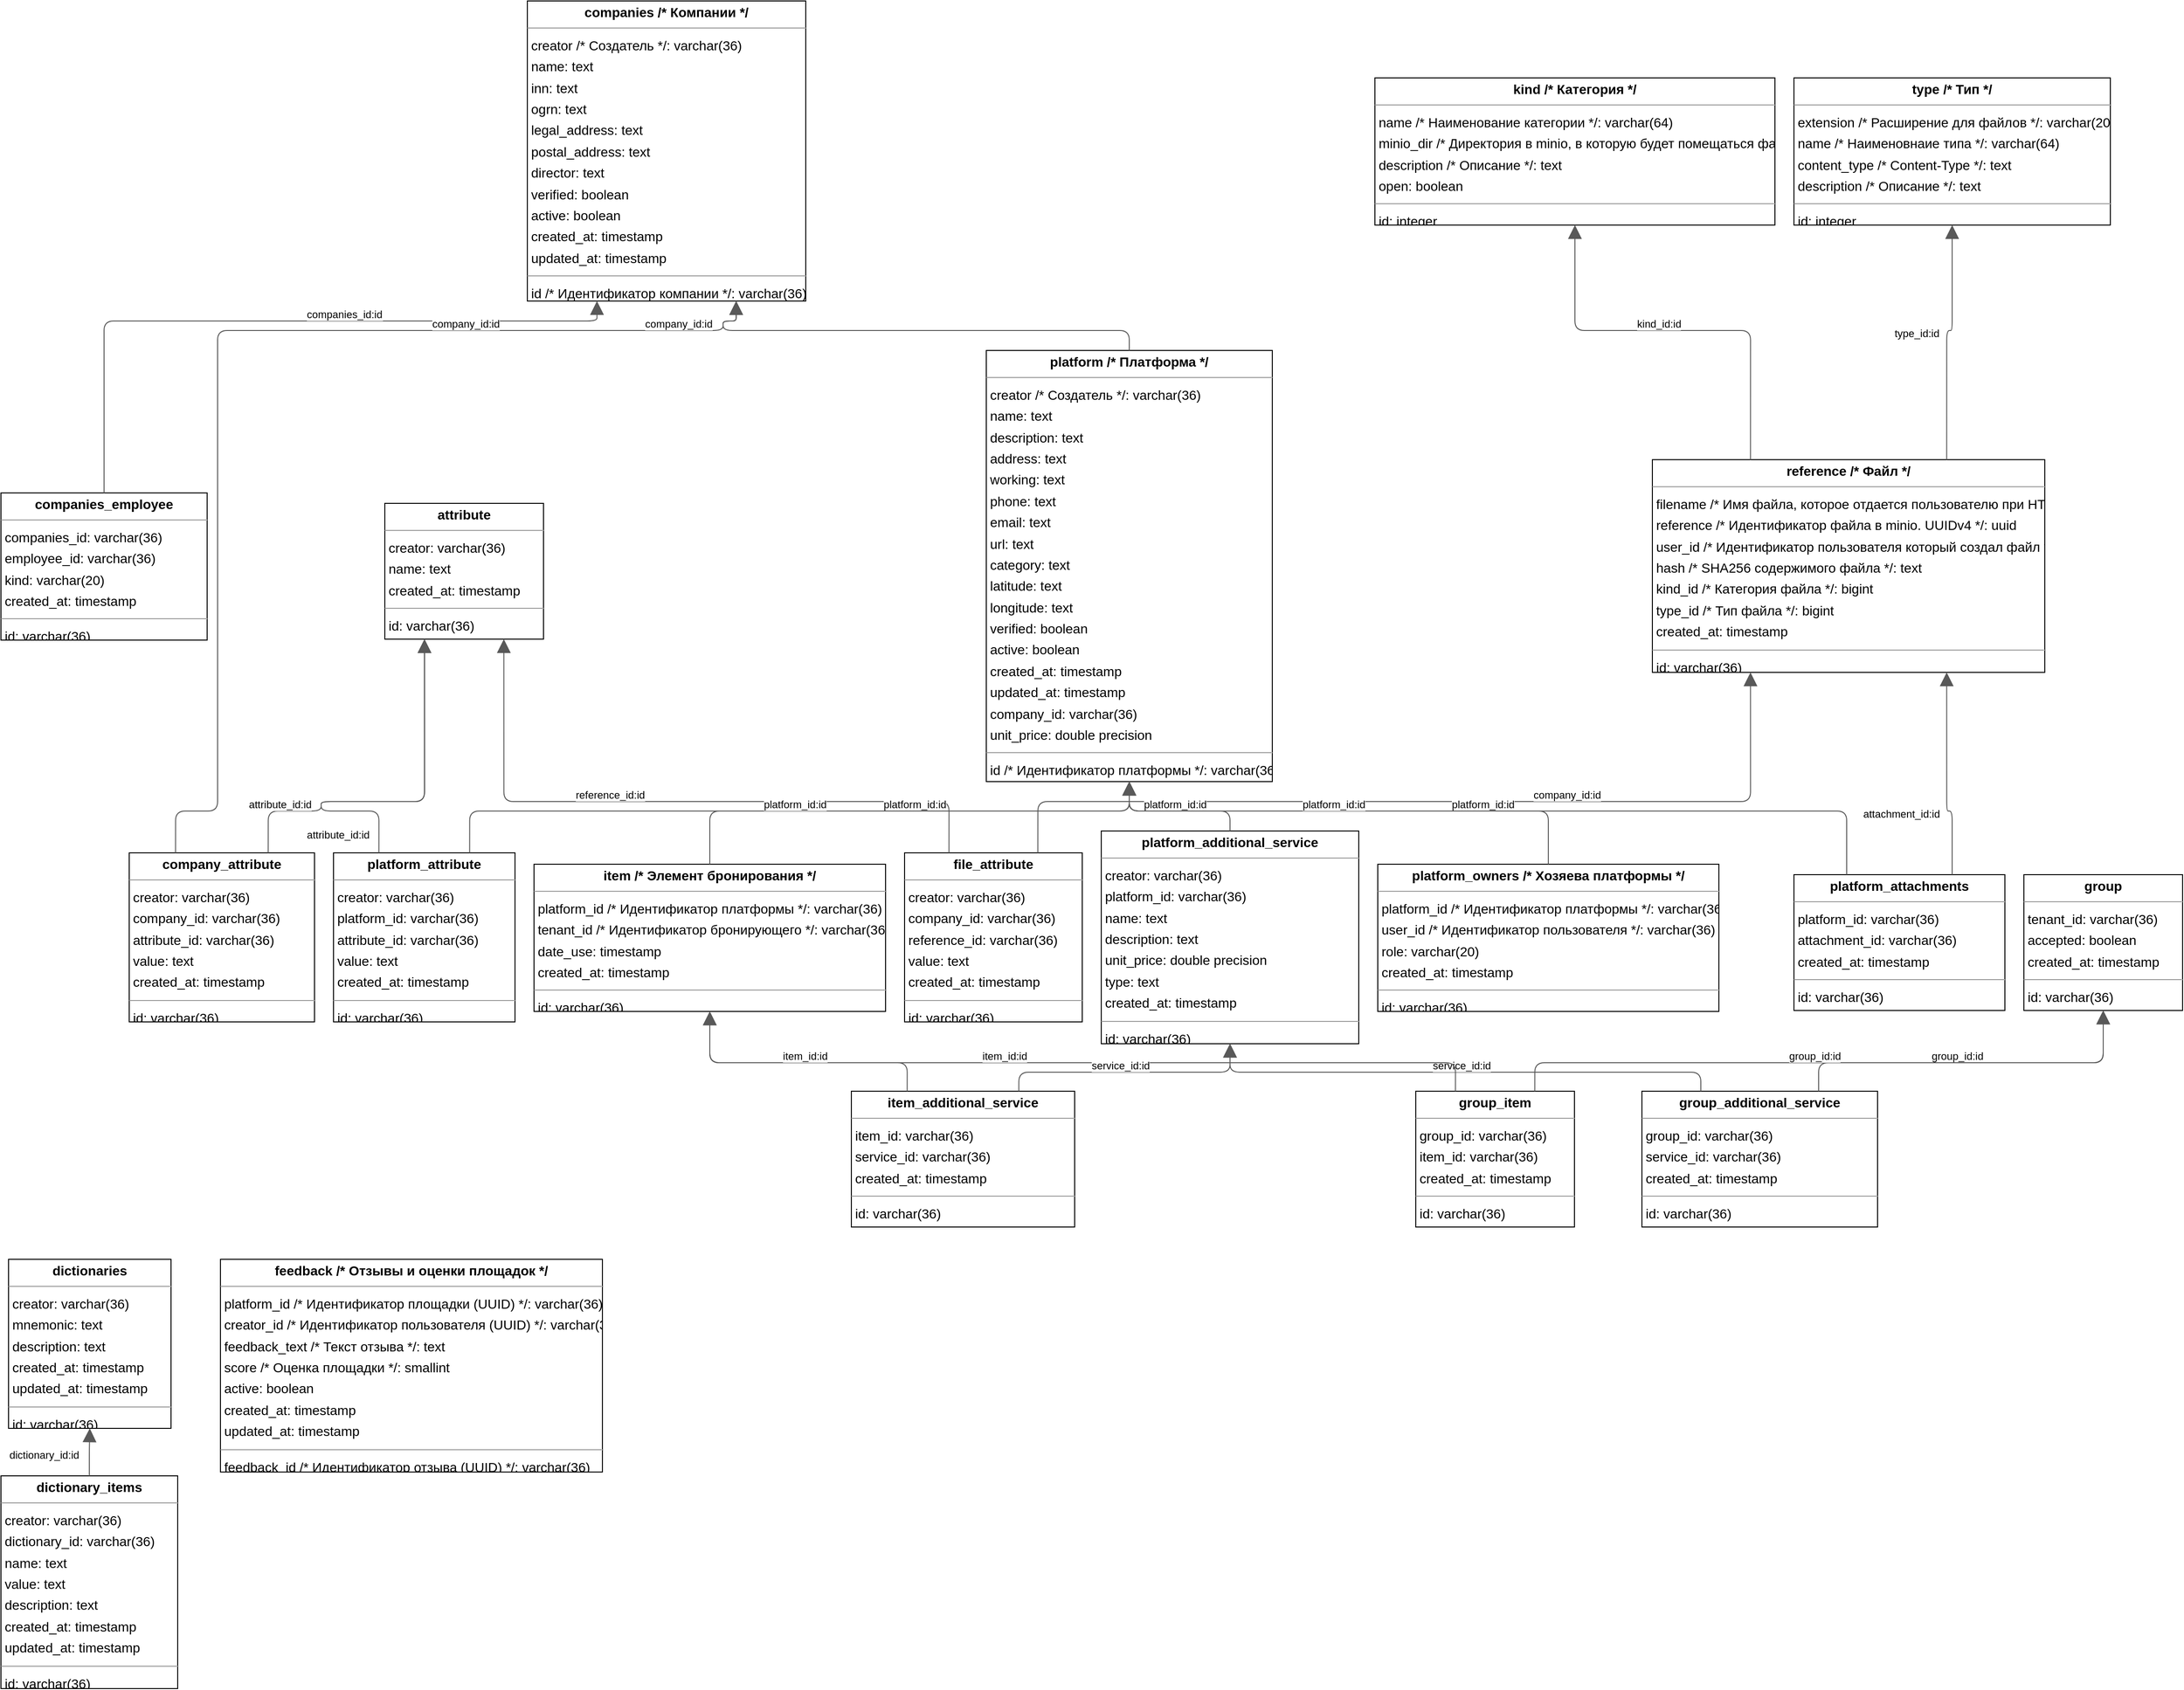 <mxGraphModel dx="0" dy="0" grid="1" gridSize="10" guides="1" tooltips="1" connect="1" arrows="1" fold="1" page="0" pageScale="1" background="none" math="0" shadow="0">
  <root>
    <mxCell id="0" />
    <mxCell id="1" parent="0" />
    <mxCell id="node10" parent="1" vertex="1" value="&lt;p style=&quot;margin:0px;margin-top:4px;text-align:center;&quot;&gt;&lt;b&gt;attribute&lt;/b&gt;&lt;/p&gt;&lt;hr size=&quot;1&quot;/&gt;&lt;p style=&quot;margin:0 0 0 4px;line-height:1.6;&quot;&gt; creator: varchar(36)&lt;br/&gt; name: text&lt;br/&gt; created_at: timestamp&lt;/p&gt;&lt;hr size=&quot;1&quot;/&gt;&lt;p style=&quot;margin:0 0 0 4px;line-height:1.6;&quot;&gt; id: varchar(36)&lt;/p&gt;" style="verticalAlign=top;align=left;overflow=fill;fontSize=14;fontFamily=Helvetica;html=1;rounded=0;shadow=0;comic=0;labelBackgroundColor=none;strokeWidth=1;">
      <mxGeometry x="193" y="302" width="167" height="143" as="geometry" />
    </mxCell>
    <mxCell id="node16" parent="1" vertex="1" value="&lt;p style=&quot;margin:0px;margin-top:4px;text-align:center;&quot;&gt;&lt;b&gt;companies  /* Компании */&lt;/b&gt;&lt;/p&gt;&lt;hr size=&quot;1&quot;/&gt;&lt;p style=&quot;margin:0 0 0 4px;line-height:1.6;&quot;&gt; creator  /* Создатель */: varchar(36)&lt;br/&gt; name: text&lt;br/&gt; inn: text&lt;br/&gt; ogrn: text&lt;br/&gt; legal_address: text&lt;br/&gt; postal_address: text&lt;br/&gt; director: text&lt;br/&gt; verified: boolean&lt;br/&gt; active: boolean&lt;br/&gt; created_at: timestamp&lt;br/&gt; updated_at: timestamp&lt;/p&gt;&lt;hr size=&quot;1&quot;/&gt;&lt;p style=&quot;margin:0 0 0 4px;line-height:1.6;&quot;&gt; id  /* Идентификатор компании */: varchar(36)&lt;/p&gt;" style="verticalAlign=top;align=left;overflow=fill;fontSize=14;fontFamily=Helvetica;html=1;rounded=0;shadow=0;comic=0;labelBackgroundColor=none;strokeWidth=1;">
      <mxGeometry x="343" y="-227" width="293" height="316" as="geometry" />
    </mxCell>
    <mxCell id="node11" parent="1" vertex="1" value="&lt;p style=&quot;margin:0px;margin-top:4px;text-align:center;&quot;&gt;&lt;b&gt;companies_employee&lt;/b&gt;&lt;/p&gt;&lt;hr size=&quot;1&quot;/&gt;&lt;p style=&quot;margin:0 0 0 4px;line-height:1.6;&quot;&gt; companies_id: varchar(36)&lt;br/&gt; employee_id: varchar(36)&lt;br/&gt; kind: varchar(20)&lt;br/&gt; created_at: timestamp&lt;/p&gt;&lt;hr size=&quot;1&quot;/&gt;&lt;p style=&quot;margin:0 0 0 4px;line-height:1.6;&quot;&gt; id: varchar(36)&lt;/p&gt;" style="verticalAlign=top;align=left;overflow=fill;fontSize=14;fontFamily=Helvetica;html=1;rounded=0;shadow=0;comic=0;labelBackgroundColor=none;strokeWidth=1;">
      <mxGeometry x="-211" y="291" width="217" height="155" as="geometry" />
    </mxCell>
    <mxCell id="node9" parent="1" vertex="1" value="&lt;p style=&quot;margin:0px;margin-top:4px;text-align:center;&quot;&gt;&lt;b&gt;company_attribute&lt;/b&gt;&lt;/p&gt;&lt;hr size=&quot;1&quot;/&gt;&lt;p style=&quot;margin:0 0 0 4px;line-height:1.6;&quot;&gt; creator: varchar(36)&lt;br/&gt; company_id: varchar(36)&lt;br/&gt; attribute_id: varchar(36)&lt;br/&gt; value: text&lt;br/&gt; created_at: timestamp&lt;/p&gt;&lt;hr size=&quot;1&quot;/&gt;&lt;p style=&quot;margin:0 0 0 4px;line-height:1.6;&quot;&gt; id: varchar(36)&lt;/p&gt;" style="verticalAlign=top;align=left;overflow=fill;fontSize=14;fontFamily=Helvetica;html=1;rounded=0;shadow=0;comic=0;labelBackgroundColor=none;strokeWidth=1;">
      <mxGeometry x="-76" y="670" width="195" height="178" as="geometry" />
    </mxCell>
    <mxCell id="node5" parent="1" vertex="1" value="&lt;p style=&quot;margin:0px;margin-top:4px;text-align:center;&quot;&gt;&lt;b&gt;dictionaries&lt;/b&gt;&lt;/p&gt;&lt;hr size=&quot;1&quot;/&gt;&lt;p style=&quot;margin:0 0 0 4px;line-height:1.6;&quot;&gt; creator: varchar(36)&lt;br/&gt; mnemonic: text&lt;br/&gt; description: text&lt;br/&gt; created_at: timestamp&lt;br/&gt; updated_at: timestamp&lt;/p&gt;&lt;hr size=&quot;1&quot;/&gt;&lt;p style=&quot;margin:0 0 0 4px;line-height:1.6;&quot;&gt; id: varchar(36)&lt;/p&gt;" style="verticalAlign=top;align=left;overflow=fill;fontSize=14;fontFamily=Helvetica;html=1;rounded=0;shadow=0;comic=0;labelBackgroundColor=none;strokeWidth=1;">
      <mxGeometry x="-203" y="1098" width="171" height="178" as="geometry" />
    </mxCell>
    <mxCell id="node3" parent="1" vertex="1" value="&lt;p style=&quot;margin:0px;margin-top:4px;text-align:center;&quot;&gt;&lt;b&gt;dictionary_items&lt;/b&gt;&lt;/p&gt;&lt;hr size=&quot;1&quot;/&gt;&lt;p style=&quot;margin:0 0 0 4px;line-height:1.6;&quot;&gt; creator: varchar(36)&lt;br/&gt; dictionary_id: varchar(36)&lt;br/&gt; name: text&lt;br/&gt; value: text&lt;br/&gt; description: text&lt;br/&gt; created_at: timestamp&lt;br/&gt; updated_at: timestamp&lt;/p&gt;&lt;hr size=&quot;1&quot;/&gt;&lt;p style=&quot;margin:0 0 0 4px;line-height:1.6;&quot;&gt; id: varchar(36)&lt;/p&gt;" style="verticalAlign=top;align=left;overflow=fill;fontSize=14;fontFamily=Helvetica;html=1;rounded=0;shadow=0;comic=0;labelBackgroundColor=none;strokeWidth=1;">
      <mxGeometry x="-211" y="1326" width="186" height="224" as="geometry" />
    </mxCell>
    <mxCell id="node15" parent="1" vertex="1" value="&lt;p style=&quot;margin:0px;margin-top:4px;text-align:center;&quot;&gt;&lt;b&gt;feedback  /* Отзывы и оценки площадок */&lt;/b&gt;&lt;/p&gt;&lt;hr size=&quot;1&quot;/&gt;&lt;p style=&quot;margin:0 0 0 4px;line-height:1.6;&quot;&gt; platform_id  /* Идентификатор площадки (UUID) */: varchar(36)&lt;br/&gt; creator_id  /* Идентификатор пользователя (UUID) */: varchar(36)&lt;br/&gt; feedback_text  /* Текст отзыва */: text&lt;br/&gt; score  /* Оценка площадки */: smallint&lt;br/&gt; active: boolean&lt;br/&gt; created_at: timestamp&lt;br/&gt; updated_at: timestamp&lt;/p&gt;&lt;hr size=&quot;1&quot;/&gt;&lt;p style=&quot;margin:0 0 0 4px;line-height:1.6;&quot;&gt; feedback_id  /* Идентификатор отзыва (UUID) */: varchar(36)&lt;/p&gt;" style="verticalAlign=top;align=left;overflow=fill;fontSize=14;fontFamily=Helvetica;html=1;rounded=0;shadow=0;comic=0;labelBackgroundColor=none;strokeWidth=1;">
      <mxGeometry x="20" y="1098" width="402" height="224" as="geometry" />
    </mxCell>
    <mxCell id="node0" parent="1" vertex="1" value="&lt;p style=&quot;margin:0px;margin-top:4px;text-align:center;&quot;&gt;&lt;b&gt;file_attribute&lt;/b&gt;&lt;/p&gt;&lt;hr size=&quot;1&quot;/&gt;&lt;p style=&quot;margin:0 0 0 4px;line-height:1.6;&quot;&gt; creator: varchar(36)&lt;br/&gt; company_id: varchar(36)&lt;br/&gt; reference_id: varchar(36)&lt;br/&gt; value: text&lt;br/&gt; created_at: timestamp&lt;/p&gt;&lt;hr size=&quot;1&quot;/&gt;&lt;p style=&quot;margin:0 0 0 4px;line-height:1.6;&quot;&gt; id: varchar(36)&lt;/p&gt;" style="verticalAlign=top;align=left;overflow=fill;fontSize=14;fontFamily=Helvetica;html=1;rounded=0;shadow=0;comic=0;labelBackgroundColor=none;strokeWidth=1;">
      <mxGeometry x="740" y="670" width="187" height="178" as="geometry" />
    </mxCell>
    <mxCell id="node8" parent="1" vertex="1" value="&lt;p style=&quot;margin:0px;margin-top:4px;text-align:center;&quot;&gt;&lt;b&gt;group&lt;/b&gt;&lt;/p&gt;&lt;hr size=&quot;1&quot;/&gt;&lt;p style=&quot;margin:0 0 0 4px;line-height:1.6;&quot;&gt; tenant_id: varchar(36)&lt;br/&gt; accepted: boolean&lt;br/&gt; created_at: timestamp&lt;/p&gt;&lt;hr size=&quot;1&quot;/&gt;&lt;p style=&quot;margin:0 0 0 4px;line-height:1.6;&quot;&gt; id: varchar(36)&lt;/p&gt;" style="verticalAlign=top;align=left;overflow=fill;fontSize=14;fontFamily=Helvetica;html=1;rounded=0;shadow=0;comic=0;labelBackgroundColor=none;strokeWidth=1;">
      <mxGeometry x="1918" y="693" width="167" height="143" as="geometry" />
    </mxCell>
    <mxCell id="node12" parent="1" vertex="1" value="&lt;p style=&quot;margin:0px;margin-top:4px;text-align:center;&quot;&gt;&lt;b&gt;group_additional_service&lt;/b&gt;&lt;/p&gt;&lt;hr size=&quot;1&quot;/&gt;&lt;p style=&quot;margin:0 0 0 4px;line-height:1.6;&quot;&gt; group_id: varchar(36)&lt;br/&gt; service_id: varchar(36)&lt;br/&gt; created_at: timestamp&lt;/p&gt;&lt;hr size=&quot;1&quot;/&gt;&lt;p style=&quot;margin:0 0 0 4px;line-height:1.6;&quot;&gt; id: varchar(36)&lt;/p&gt;" style="verticalAlign=top;align=left;overflow=fill;fontSize=14;fontFamily=Helvetica;html=1;rounded=0;shadow=0;comic=0;labelBackgroundColor=none;strokeWidth=1;">
      <mxGeometry x="1516" y="921" width="248" height="143" as="geometry" />
    </mxCell>
    <mxCell id="node17" parent="1" vertex="1" value="&lt;p style=&quot;margin:0px;margin-top:4px;text-align:center;&quot;&gt;&lt;b&gt;group_item&lt;/b&gt;&lt;/p&gt;&lt;hr size=&quot;1&quot;/&gt;&lt;p style=&quot;margin:0 0 0 4px;line-height:1.6;&quot;&gt; group_id: varchar(36)&lt;br/&gt; item_id: varchar(36)&lt;br/&gt; created_at: timestamp&lt;/p&gt;&lt;hr size=&quot;1&quot;/&gt;&lt;p style=&quot;margin:0 0 0 4px;line-height:1.6;&quot;&gt; id: varchar(36)&lt;/p&gt;" style="verticalAlign=top;align=left;overflow=fill;fontSize=14;fontFamily=Helvetica;html=1;rounded=0;shadow=0;comic=0;labelBackgroundColor=none;strokeWidth=1;">
      <mxGeometry x="1278" y="921" width="167" height="143" as="geometry" />
    </mxCell>
    <mxCell id="node7" parent="1" vertex="1" value="&lt;p style=&quot;margin:0px;margin-top:4px;text-align:center;&quot;&gt;&lt;b&gt;item  /* Элемент бронирования */&lt;/b&gt;&lt;/p&gt;&lt;hr size=&quot;1&quot;/&gt;&lt;p style=&quot;margin:0 0 0 4px;line-height:1.6;&quot;&gt; platform_id  /* Идентификатор платформы */: varchar(36)&lt;br/&gt; tenant_id  /* Идентификатор бронирующего */: varchar(36)&lt;br/&gt; date_use: timestamp&lt;br/&gt; created_at: timestamp&lt;/p&gt;&lt;hr size=&quot;1&quot;/&gt;&lt;p style=&quot;margin:0 0 0 4px;line-height:1.6;&quot;&gt; id: varchar(36)&lt;/p&gt;" style="verticalAlign=top;align=left;overflow=fill;fontSize=14;fontFamily=Helvetica;html=1;rounded=0;shadow=0;comic=0;labelBackgroundColor=none;strokeWidth=1;">
      <mxGeometry x="350" y="682" width="370" height="155" as="geometry" />
    </mxCell>
    <mxCell id="node4" parent="1" vertex="1" value="&lt;p style=&quot;margin:0px;margin-top:4px;text-align:center;&quot;&gt;&lt;b&gt;item_additional_service&lt;/b&gt;&lt;/p&gt;&lt;hr size=&quot;1&quot;/&gt;&lt;p style=&quot;margin:0 0 0 4px;line-height:1.6;&quot;&gt; item_id: varchar(36)&lt;br/&gt; service_id: varchar(36)&lt;br/&gt; created_at: timestamp&lt;/p&gt;&lt;hr size=&quot;1&quot;/&gt;&lt;p style=&quot;margin:0 0 0 4px;line-height:1.6;&quot;&gt; id: varchar(36)&lt;/p&gt;" style="verticalAlign=top;align=left;overflow=fill;fontSize=14;fontFamily=Helvetica;html=1;rounded=0;shadow=0;comic=0;labelBackgroundColor=none;strokeWidth=1;">
      <mxGeometry x="684" y="921" width="235" height="143" as="geometry" />
    </mxCell>
    <mxCell id="node19" parent="1" vertex="1" value="&lt;p style=&quot;margin:0px;margin-top:4px;text-align:center;&quot;&gt;&lt;b&gt;kind  /* Категория */&lt;/b&gt;&lt;/p&gt;&lt;hr size=&quot;1&quot;/&gt;&lt;p style=&quot;margin:0 0 0 4px;line-height:1.6;&quot;&gt; name  /* Наименование категории */: varchar(64)&lt;br/&gt; minio_dir  /* Директория в minio, в которую будет помещаться файлы данной к... */: varchar(64)&lt;br/&gt; description  /* Описание */: text&lt;br/&gt; open: boolean&lt;/p&gt;&lt;hr size=&quot;1&quot;/&gt;&lt;p style=&quot;margin:0 0 0 4px;line-height:1.6;&quot;&gt; id: integer&lt;/p&gt;" style="verticalAlign=top;align=left;overflow=fill;fontSize=14;fontFamily=Helvetica;html=1;rounded=0;shadow=0;comic=0;labelBackgroundColor=none;strokeWidth=1;">
      <mxGeometry x="1235" y="-146" width="421" height="155" as="geometry" />
    </mxCell>
    <mxCell id="node6" parent="1" vertex="1" value="&lt;p style=&quot;margin:0px;margin-top:4px;text-align:center;&quot;&gt;&lt;b&gt;platform  /* Платформа */&lt;/b&gt;&lt;/p&gt;&lt;hr size=&quot;1&quot;/&gt;&lt;p style=&quot;margin:0 0 0 4px;line-height:1.6;&quot;&gt; creator  /* Создатель */: varchar(36)&lt;br/&gt; name: text&lt;br/&gt; description: text&lt;br/&gt; address: text&lt;br/&gt; working: text&lt;br/&gt; phone: text&lt;br/&gt; email: text&lt;br/&gt; url: text&lt;br/&gt; category: text&lt;br/&gt; latitude: text&lt;br/&gt; longitude: text&lt;br/&gt; verified: boolean&lt;br/&gt; active: boolean&lt;br/&gt; created_at: timestamp&lt;br/&gt; updated_at: timestamp&lt;br/&gt; company_id: varchar(36)&lt;br/&gt; unit_price: double precision&lt;/p&gt;&lt;hr size=&quot;1&quot;/&gt;&lt;p style=&quot;margin:0 0 0 4px;line-height:1.6;&quot;&gt; id  /* Идентификатор платформы */: varchar(36)&lt;/p&gt;" style="verticalAlign=top;align=left;overflow=fill;fontSize=14;fontFamily=Helvetica;html=1;rounded=0;shadow=0;comic=0;labelBackgroundColor=none;strokeWidth=1;">
      <mxGeometry x="826" y="141" width="301" height="454" as="geometry" />
    </mxCell>
    <mxCell id="node1" parent="1" vertex="1" value="&lt;p style=&quot;margin:0px;margin-top:4px;text-align:center;&quot;&gt;&lt;b&gt;platform_additional_service&lt;/b&gt;&lt;/p&gt;&lt;hr size=&quot;1&quot;/&gt;&lt;p style=&quot;margin:0 0 0 4px;line-height:1.6;&quot;&gt; creator: varchar(36)&lt;br/&gt; platform_id: varchar(36)&lt;br/&gt; name: text&lt;br/&gt; description: text&lt;br/&gt; unit_price: double precision&lt;br/&gt; type: text&lt;br/&gt; created_at: timestamp&lt;/p&gt;&lt;hr size=&quot;1&quot;/&gt;&lt;p style=&quot;margin:0 0 0 4px;line-height:1.6;&quot;&gt; id: varchar(36)&lt;/p&gt;" style="verticalAlign=top;align=left;overflow=fill;fontSize=14;fontFamily=Helvetica;html=1;rounded=0;shadow=0;comic=0;labelBackgroundColor=none;strokeWidth=1;">
      <mxGeometry x="947" y="647" width="271" height="224" as="geometry" />
    </mxCell>
    <mxCell id="node13" parent="1" vertex="1" value="&lt;p style=&quot;margin:0px;margin-top:4px;text-align:center;&quot;&gt;&lt;b&gt;platform_attachments&lt;/b&gt;&lt;/p&gt;&lt;hr size=&quot;1&quot;/&gt;&lt;p style=&quot;margin:0 0 0 4px;line-height:1.6;&quot;&gt; platform_id: varchar(36)&lt;br/&gt; attachment_id: varchar(36)&lt;br/&gt; created_at: timestamp&lt;/p&gt;&lt;hr size=&quot;1&quot;/&gt;&lt;p style=&quot;margin:0 0 0 4px;line-height:1.6;&quot;&gt; id: varchar(36)&lt;/p&gt;" style="verticalAlign=top;align=left;overflow=fill;fontSize=14;fontFamily=Helvetica;html=1;rounded=0;shadow=0;comic=0;labelBackgroundColor=none;strokeWidth=1;">
      <mxGeometry x="1676" y="693" width="222" height="143" as="geometry" />
    </mxCell>
    <mxCell id="node2" parent="1" vertex="1" value="&lt;p style=&quot;margin:0px;margin-top:4px;text-align:center;&quot;&gt;&lt;b&gt;platform_attribute&lt;/b&gt;&lt;/p&gt;&lt;hr size=&quot;1&quot;/&gt;&lt;p style=&quot;margin:0 0 0 4px;line-height:1.6;&quot;&gt; creator: varchar(36)&lt;br/&gt; platform_id: varchar(36)&lt;br/&gt; attribute_id: varchar(36)&lt;br/&gt; value: text&lt;br/&gt; created_at: timestamp&lt;/p&gt;&lt;hr size=&quot;1&quot;/&gt;&lt;p style=&quot;margin:0 0 0 4px;line-height:1.6;&quot;&gt; id: varchar(36)&lt;/p&gt;" style="verticalAlign=top;align=left;overflow=fill;fontSize=14;fontFamily=Helvetica;html=1;rounded=0;shadow=0;comic=0;labelBackgroundColor=none;strokeWidth=1;">
      <mxGeometry x="139" y="670" width="191" height="178" as="geometry" />
    </mxCell>
    <mxCell id="node20" parent="1" vertex="1" value="&lt;p style=&quot;margin:0px;margin-top:4px;text-align:center;&quot;&gt;&lt;b&gt;platform_owners  /* Хозяева платформы */&lt;/b&gt;&lt;/p&gt;&lt;hr size=&quot;1&quot;/&gt;&lt;p style=&quot;margin:0 0 0 4px;line-height:1.6;&quot;&gt; platform_id  /* Идентификатор платформы */: varchar(36)&lt;br/&gt; user_id  /* Идентификатор пользователя */: varchar(36)&lt;br/&gt; role: varchar(20)&lt;br/&gt; created_at: timestamp&lt;/p&gt;&lt;hr size=&quot;1&quot;/&gt;&lt;p style=&quot;margin:0 0 0 4px;line-height:1.6;&quot;&gt; id: varchar(36)&lt;/p&gt;" style="verticalAlign=top;align=left;overflow=fill;fontSize=14;fontFamily=Helvetica;html=1;rounded=0;shadow=0;comic=0;labelBackgroundColor=none;strokeWidth=1;">
      <mxGeometry x="1238" y="682" width="359" height="155" as="geometry" />
    </mxCell>
    <mxCell id="node18" parent="1" vertex="1" value="&lt;p style=&quot;margin:0px;margin-top:4px;text-align:center;&quot;&gt;&lt;b&gt;reference  /* Файл */&lt;/b&gt;&lt;/p&gt;&lt;hr size=&quot;1&quot;/&gt;&lt;p style=&quot;margin:0 0 0 4px;line-height:1.6;&quot;&gt; filename  /* Имя файла, которое отдается пользователю при HTTP запросе */: text&lt;br/&gt; reference  /* Идентификатор файла в minio. UUIDv4 */: uuid&lt;br/&gt; user_id  /* Идентификатор пользователя который создал файл */: text&lt;br/&gt; hash  /* SHA256 содержимого файла */: text&lt;br/&gt; kind_id  /* Категория файла */: bigint&lt;br/&gt; type_id  /* Тип файла */: bigint&lt;br/&gt; created_at: timestamp&lt;/p&gt;&lt;hr size=&quot;1&quot;/&gt;&lt;p style=&quot;margin:0 0 0 4px;line-height:1.6;&quot;&gt; id: varchar(36)&lt;/p&gt;" style="verticalAlign=top;align=left;overflow=fill;fontSize=14;fontFamily=Helvetica;html=1;rounded=0;shadow=0;comic=0;labelBackgroundColor=none;strokeWidth=1;">
      <mxGeometry x="1527" y="256" width="413" height="224" as="geometry" />
    </mxCell>
    <mxCell id="node14" parent="1" vertex="1" value="&lt;p style=&quot;margin:0px;margin-top:4px;text-align:center;&quot;&gt;&lt;b&gt;type  /* Тип */&lt;/b&gt;&lt;/p&gt;&lt;hr size=&quot;1&quot;/&gt;&lt;p style=&quot;margin:0 0 0 4px;line-height:1.6;&quot;&gt; extension  /* Расширение для файлов */: varchar(20)&lt;br/&gt; name  /* Наименовнаие типа */: varchar(64)&lt;br/&gt; content_type  /* Content-Type */: text&lt;br/&gt; description  /* Описание */: text&lt;/p&gt;&lt;hr size=&quot;1&quot;/&gt;&lt;p style=&quot;margin:0 0 0 4px;line-height:1.6;&quot;&gt; id: integer&lt;/p&gt;" style="verticalAlign=top;align=left;overflow=fill;fontSize=14;fontFamily=Helvetica;html=1;rounded=0;shadow=0;comic=0;labelBackgroundColor=none;strokeWidth=1;">
      <mxGeometry x="1676" y="-146" width="333" height="155" as="geometry" />
    </mxCell>
    <mxCell id="edge14" edge="1" value="" parent="1" source="node11" target="node16" style="html=1;rounded=1;edgeStyle=orthogonalEdgeStyle;dashed=0;startArrow=none;endArrow=block;endSize=12;strokeColor=#595959;exitX=0.500;exitY=0.000;exitDx=0;exitDy=0;entryX=0.250;entryY=1.000;entryDx=0;entryDy=0;">
      <mxGeometry width="50" height="50" relative="1" as="geometry">
        <Array as="points">
          <mxPoint x="-102" y="110" />
          <mxPoint x="417" y="110" />
        </Array>
      </mxGeometry>
    </mxCell>
    <mxCell id="label86" parent="edge14" vertex="1" connectable="0" value="companies_id:id" style="edgeLabel;resizable=0;html=1;align=left;verticalAlign=top;strokeColor=default;">
      <mxGeometry x="109" y="90" as="geometry" />
    </mxCell>
    <mxCell id="edge20" edge="1" value="" parent="1" source="node9" target="node10" style="html=1;rounded=1;edgeStyle=orthogonalEdgeStyle;dashed=0;startArrow=none;endArrow=block;endSize=12;strokeColor=#595959;exitX=0.750;exitY=0.000;exitDx=0;exitDy=0;entryX=0.250;entryY=1.000;entryDx=0;entryDy=0;">
      <mxGeometry width="50" height="50" relative="1" as="geometry">
        <Array as="points">
          <mxPoint x="70" y="626" />
          <mxPoint x="126" y="626" />
          <mxPoint x="126" y="616" />
          <mxPoint x="235" y="616" />
        </Array>
      </mxGeometry>
    </mxCell>
    <mxCell id="label122" parent="edge20" vertex="1" connectable="0" value="attribute_id:id" style="edgeLabel;resizable=0;html=1;align=left;verticalAlign=top;strokeColor=default;">
      <mxGeometry x="48" y="606" as="geometry" />
    </mxCell>
    <mxCell id="edge5" edge="1" value="" parent="1" source="node9" target="node16" style="html=1;rounded=1;edgeStyle=orthogonalEdgeStyle;dashed=0;startArrow=none;endArrow=block;endSize=12;strokeColor=#595959;exitX=0.250;exitY=0.000;exitDx=0;exitDy=0;entryX=0.750;entryY=1.000;entryDx=0;entryDy=0;">
      <mxGeometry width="50" height="50" relative="1" as="geometry">
        <Array as="points">
          <mxPoint x="-27" y="626" />
          <mxPoint x="17" y="626" />
          <mxPoint x="17" y="120" />
          <mxPoint x="549" y="120" />
          <mxPoint x="549" y="110" />
          <mxPoint x="563" y="110" />
        </Array>
      </mxGeometry>
    </mxCell>
    <mxCell id="label32" parent="edge5" vertex="1" connectable="0" value="company_id:id" style="edgeLabel;resizable=0;html=1;align=left;verticalAlign=top;strokeColor=default;">
      <mxGeometry x="241" y="100" as="geometry" />
    </mxCell>
    <mxCell id="edge13" edge="1" value="" parent="1" source="node3" target="node5" style="html=1;rounded=1;edgeStyle=orthogonalEdgeStyle;dashed=0;startArrow=none;endArrow=block;endSize=12;strokeColor=#595959;exitX=0.500;exitY=0.000;exitDx=0;exitDy=0;entryX=0.500;entryY=1.000;entryDx=0;entryDy=0;">
      <mxGeometry width="50" height="50" relative="1" as="geometry">
        <Array as="points" />
      </mxGeometry>
    </mxCell>
    <mxCell id="label80" parent="edge13" vertex="1" connectable="0" value="dictionary_id:id" style="edgeLabel;resizable=0;html=1;align=left;verticalAlign=top;strokeColor=default;">
      <mxGeometry x="-204" y="1291" as="geometry" />
    </mxCell>
    <mxCell id="edge18" edge="1" value="" parent="1" source="node0" target="node10" style="html=1;rounded=1;edgeStyle=orthogonalEdgeStyle;dashed=0;startArrow=none;endArrow=block;endSize=12;strokeColor=#595959;exitX=0.250;exitY=0.000;exitDx=0;exitDy=0;entryX=0.750;entryY=1.000;entryDx=0;entryDy=0;">
      <mxGeometry width="50" height="50" relative="1" as="geometry">
        <Array as="points">
          <mxPoint x="787" y="616" />
          <mxPoint x="318" y="616" />
        </Array>
      </mxGeometry>
    </mxCell>
    <mxCell id="label110" parent="edge18" vertex="1" connectable="0" value="reference_id:id" style="edgeLabel;resizable=0;html=1;align=left;verticalAlign=top;strokeColor=default;">
      <mxGeometry x="392" y="596" as="geometry" />
    </mxCell>
    <mxCell id="edge15" edge="1" value="" parent="1" source="node0" target="node18" style="html=1;rounded=1;edgeStyle=orthogonalEdgeStyle;dashed=0;startArrow=none;endArrow=block;endSize=12;strokeColor=#595959;exitX=0.750;exitY=0.000;exitDx=0;exitDy=0;entryX=0.250;entryY=1.000;entryDx=0;entryDy=0;">
      <mxGeometry width="50" height="50" relative="1" as="geometry">
        <Array as="points">
          <mxPoint x="880" y="616" />
          <mxPoint x="1630" y="616" />
        </Array>
      </mxGeometry>
    </mxCell>
    <mxCell id="label92" parent="edge15" vertex="1" connectable="0" value="company_id:id" style="edgeLabel;resizable=0;html=1;align=left;verticalAlign=top;strokeColor=default;">
      <mxGeometry x="1400" y="596" as="geometry" />
    </mxCell>
    <mxCell id="edge17" edge="1" value="" parent="1" source="node12" target="node8" style="html=1;rounded=1;edgeStyle=orthogonalEdgeStyle;dashed=0;startArrow=none;endArrow=block;endSize=12;strokeColor=#595959;exitX=0.750;exitY=0.000;exitDx=0;exitDy=0;entryX=0.500;entryY=1.000;entryDx=0;entryDy=0;">
      <mxGeometry width="50" height="50" relative="1" as="geometry">
        <Array as="points">
          <mxPoint x="1702" y="891" />
          <mxPoint x="2001" y="891" />
        </Array>
      </mxGeometry>
    </mxCell>
    <mxCell id="label104" parent="edge17" vertex="1" connectable="0" value="group_id:id" style="edgeLabel;resizable=0;html=1;align=left;verticalAlign=top;strokeColor=default;">
      <mxGeometry x="1819" y="871" as="geometry" />
    </mxCell>
    <mxCell id="edge16" edge="1" value="" parent="1" source="node12" target="node1" style="html=1;rounded=1;edgeStyle=orthogonalEdgeStyle;dashed=0;startArrow=none;endArrow=block;endSize=12;strokeColor=#595959;exitX=0.250;exitY=0.000;exitDx=0;exitDy=0;entryX=0.500;entryY=1.000;entryDx=0;entryDy=0;">
      <mxGeometry width="50" height="50" relative="1" as="geometry">
        <Array as="points">
          <mxPoint x="1578" y="901" />
          <mxPoint x="1083" y="901" />
        </Array>
      </mxGeometry>
    </mxCell>
    <mxCell id="label98" parent="edge16" vertex="1" connectable="0" value="service_id:id" style="edgeLabel;resizable=0;html=1;align=left;verticalAlign=top;strokeColor=default;">
      <mxGeometry x="1294" y="881" as="geometry" />
    </mxCell>
    <mxCell id="edge19" edge="1" value="" parent="1" source="node17" target="node8" style="html=1;rounded=1;edgeStyle=orthogonalEdgeStyle;dashed=0;startArrow=none;endArrow=block;endSize=12;strokeColor=#595959;exitX=0.750;exitY=0.000;exitDx=0;exitDy=0;entryX=0.500;entryY=1.000;entryDx=0;entryDy=0;">
      <mxGeometry width="50" height="50" relative="1" as="geometry">
        <Array as="points">
          <mxPoint x="1403" y="891" />
          <mxPoint x="2001" y="891" />
        </Array>
      </mxGeometry>
    </mxCell>
    <mxCell id="label116" parent="edge19" vertex="1" connectable="0" value="group_id:id" style="edgeLabel;resizable=0;html=1;align=left;verticalAlign=top;strokeColor=default;">
      <mxGeometry x="1669" y="871" as="geometry" />
    </mxCell>
    <mxCell id="edge8" edge="1" value="" parent="1" source="node17" target="node7" style="html=1;rounded=1;edgeStyle=orthogonalEdgeStyle;dashed=0;startArrow=none;endArrow=block;endSize=12;strokeColor=#595959;exitX=0.250;exitY=0.000;exitDx=0;exitDy=0;entryX=0.500;entryY=1.000;entryDx=0;entryDy=0;">
      <mxGeometry width="50" height="50" relative="1" as="geometry">
        <Array as="points">
          <mxPoint x="1320" y="891" />
          <mxPoint x="535" y="891" />
        </Array>
      </mxGeometry>
    </mxCell>
    <mxCell id="label50" parent="edge8" vertex="1" connectable="0" value="item_id:id" style="edgeLabel;resizable=0;html=1;align=left;verticalAlign=top;strokeColor=default;">
      <mxGeometry x="820" y="871" as="geometry" />
    </mxCell>
    <mxCell id="edge9" edge="1" value="" parent="1" source="node7" target="node6" style="html=1;rounded=1;edgeStyle=orthogonalEdgeStyle;dashed=0;startArrow=none;endArrow=block;endSize=12;strokeColor=#595959;exitX=0.500;exitY=0.000;exitDx=0;exitDy=0;entryX=0.500;entryY=1.000;entryDx=0;entryDy=0;">
      <mxGeometry width="50" height="50" relative="1" as="geometry">
        <Array as="points">
          <mxPoint x="535" y="626" />
          <mxPoint x="976" y="626" />
        </Array>
      </mxGeometry>
    </mxCell>
    <mxCell id="label56" parent="edge9" vertex="1" connectable="0" value="platform_id:id" style="edgeLabel;resizable=0;html=1;align=left;verticalAlign=top;strokeColor=default;">
      <mxGeometry x="716" y="606" as="geometry" />
    </mxCell>
    <mxCell id="edge7" edge="1" value="" parent="1" source="node4" target="node7" style="html=1;rounded=1;edgeStyle=orthogonalEdgeStyle;dashed=0;startArrow=none;endArrow=block;endSize=12;strokeColor=#595959;exitX=0.250;exitY=0.000;exitDx=0;exitDy=0;entryX=0.500;entryY=1.000;entryDx=0;entryDy=0;">
      <mxGeometry width="50" height="50" relative="1" as="geometry">
        <Array as="points">
          <mxPoint x="743" y="891" />
          <mxPoint x="535" y="891" />
        </Array>
      </mxGeometry>
    </mxCell>
    <mxCell id="label44" parent="edge7" vertex="1" connectable="0" value="item_id:id" style="edgeLabel;resizable=0;html=1;align=left;verticalAlign=top;strokeColor=default;">
      <mxGeometry x="610" y="871" as="geometry" />
    </mxCell>
    <mxCell id="edge21" edge="1" value="" parent="1" source="node4" target="node1" style="html=1;rounded=1;edgeStyle=orthogonalEdgeStyle;dashed=0;startArrow=none;endArrow=block;endSize=12;strokeColor=#595959;exitX=0.750;exitY=0.000;exitDx=0;exitDy=0;entryX=0.500;entryY=1.000;entryDx=0;entryDy=0;">
      <mxGeometry width="50" height="50" relative="1" as="geometry">
        <Array as="points">
          <mxPoint x="860" y="901" />
          <mxPoint x="1083" y="901" />
        </Array>
      </mxGeometry>
    </mxCell>
    <mxCell id="label128" parent="edge21" vertex="1" connectable="0" value="service_id:id" style="edgeLabel;resizable=0;html=1;align=left;verticalAlign=top;strokeColor=default;">
      <mxGeometry x="935" y="881" as="geometry" />
    </mxCell>
    <mxCell id="edge12" edge="1" value="" parent="1" source="node6" target="node16" style="html=1;rounded=1;edgeStyle=orthogonalEdgeStyle;dashed=0;startArrow=none;endArrow=block;endSize=12;strokeColor=#595959;exitX=0.500;exitY=0.000;exitDx=0;exitDy=0;entryX=0.750;entryY=1.000;entryDx=0;entryDy=0;">
      <mxGeometry width="50" height="50" relative="1" as="geometry">
        <Array as="points">
          <mxPoint x="976" y="120" />
          <mxPoint x="549" y="120" />
          <mxPoint x="549" y="110" />
          <mxPoint x="563" y="110" />
        </Array>
      </mxGeometry>
    </mxCell>
    <mxCell id="label74" parent="edge12" vertex="1" connectable="0" value="company_id:id" style="edgeLabel;resizable=0;html=1;align=left;verticalAlign=top;strokeColor=default;">
      <mxGeometry x="465" y="100" as="geometry" />
    </mxCell>
    <mxCell id="edge1" edge="1" value="" parent="1" source="node1" target="node6" style="html=1;rounded=1;edgeStyle=orthogonalEdgeStyle;dashed=0;startArrow=none;endArrow=block;endSize=12;strokeColor=#595959;exitX=0.500;exitY=0.000;exitDx=0;exitDy=0;entryX=0.500;entryY=1.000;entryDx=0;entryDy=0;">
      <mxGeometry width="50" height="50" relative="1" as="geometry">
        <Array as="points">
          <mxPoint x="1083" y="626" />
          <mxPoint x="976" y="626" />
        </Array>
      </mxGeometry>
    </mxCell>
    <mxCell id="label8" parent="edge1" vertex="1" connectable="0" value="platform_id:id" style="edgeLabel;resizable=0;html=1;align=left;verticalAlign=top;strokeColor=default;">
      <mxGeometry x="990" y="606" as="geometry" />
    </mxCell>
    <mxCell id="edge3" edge="1" value="" parent="1" source="node13" target="node6" style="html=1;rounded=1;edgeStyle=orthogonalEdgeStyle;dashed=0;startArrow=none;endArrow=block;endSize=12;strokeColor=#595959;exitX=0.250;exitY=0.000;exitDx=0;exitDy=0;entryX=0.500;entryY=1.000;entryDx=0;entryDy=0;">
      <mxGeometry width="50" height="50" relative="1" as="geometry">
        <Array as="points">
          <mxPoint x="1731" y="626" />
          <mxPoint x="976" y="626" />
        </Array>
      </mxGeometry>
    </mxCell>
    <mxCell id="label20" parent="edge3" vertex="1" connectable="0" value="platform_id:id" style="edgeLabel;resizable=0;html=1;align=left;verticalAlign=top;strokeColor=default;">
      <mxGeometry x="1314" y="606" as="geometry" />
    </mxCell>
    <mxCell id="edge11" edge="1" value="" parent="1" source="node13" target="node18" style="html=1;rounded=1;edgeStyle=orthogonalEdgeStyle;dashed=0;startArrow=none;endArrow=block;endSize=12;strokeColor=#595959;exitX=0.750;exitY=0.000;exitDx=0;exitDy=0;entryX=0.750;entryY=1.000;entryDx=0;entryDy=0;">
      <mxGeometry width="50" height="50" relative="1" as="geometry">
        <Array as="points">
          <mxPoint x="1842" y="626" />
          <mxPoint x="1836" y="626" />
        </Array>
      </mxGeometry>
    </mxCell>
    <mxCell id="label68" parent="edge11" vertex="1" connectable="0" value="attachment_id:id" style="edgeLabel;resizable=0;html=1;align=left;verticalAlign=top;strokeColor=default;">
      <mxGeometry x="1747" y="616" as="geometry" />
    </mxCell>
    <mxCell id="edge10" edge="1" value="" parent="1" source="node2" target="node10" style="html=1;rounded=1;edgeStyle=orthogonalEdgeStyle;dashed=0;startArrow=none;endArrow=block;endSize=12;strokeColor=#595959;exitX=0.250;exitY=0.000;exitDx=0;exitDy=0;entryX=0.250;entryY=1.000;entryDx=0;entryDy=0;">
      <mxGeometry width="50" height="50" relative="1" as="geometry">
        <Array as="points">
          <mxPoint x="187" y="626" />
          <mxPoint x="126" y="626" />
          <mxPoint x="126" y="616" />
          <mxPoint x="235" y="616" />
        </Array>
      </mxGeometry>
    </mxCell>
    <mxCell id="label62" parent="edge10" vertex="1" connectable="0" value="attribute_id:id" style="edgeLabel;resizable=0;html=1;align=left;verticalAlign=top;strokeColor=default;">
      <mxGeometry x="109" y="638" as="geometry" />
    </mxCell>
    <mxCell id="edge6" edge="1" value="" parent="1" source="node2" target="node6" style="html=1;rounded=1;edgeStyle=orthogonalEdgeStyle;dashed=0;startArrow=none;endArrow=block;endSize=12;strokeColor=#595959;exitX=0.750;exitY=0.000;exitDx=0;exitDy=0;entryX=0.500;entryY=1.000;entryDx=0;entryDy=0;">
      <mxGeometry width="50" height="50" relative="1" as="geometry">
        <Array as="points">
          <mxPoint x="282" y="626" />
          <mxPoint x="976" y="626" />
        </Array>
      </mxGeometry>
    </mxCell>
    <mxCell id="label38" parent="edge6" vertex="1" connectable="0" value="platform_id:id" style="edgeLabel;resizable=0;html=1;align=left;verticalAlign=top;strokeColor=default;">
      <mxGeometry x="590" y="606" as="geometry" />
    </mxCell>
    <mxCell id="edge0" edge="1" value="" parent="1" source="node20" target="node6" style="html=1;rounded=1;edgeStyle=orthogonalEdgeStyle;dashed=0;startArrow=none;endArrow=block;endSize=12;strokeColor=#595959;exitX=0.500;exitY=0.000;exitDx=0;exitDy=0;entryX=0.500;entryY=1.000;entryDx=0;entryDy=0;">
      <mxGeometry width="50" height="50" relative="1" as="geometry">
        <Array as="points">
          <mxPoint x="1418" y="626" />
          <mxPoint x="976" y="626" />
        </Array>
      </mxGeometry>
    </mxCell>
    <mxCell id="label2" parent="edge0" vertex="1" connectable="0" value="platform_id:id" style="edgeLabel;resizable=0;html=1;align=left;verticalAlign=top;strokeColor=default;">
      <mxGeometry x="1157" y="606" as="geometry" />
    </mxCell>
    <mxCell id="edge4" edge="1" value="" parent="1" source="node18" target="node19" style="html=1;rounded=1;edgeStyle=orthogonalEdgeStyle;dashed=0;startArrow=none;endArrow=block;endSize=12;strokeColor=#595959;exitX=0.250;exitY=0.000;exitDx=0;exitDy=0;entryX=0.500;entryY=1.000;entryDx=0;entryDy=0;">
      <mxGeometry width="50" height="50" relative="1" as="geometry">
        <Array as="points">
          <mxPoint x="1630" y="120" />
          <mxPoint x="1445" y="120" />
        </Array>
      </mxGeometry>
    </mxCell>
    <mxCell id="label26" parent="edge4" vertex="1" connectable="0" value="kind_id:id" style="edgeLabel;resizable=0;html=1;align=left;verticalAlign=top;strokeColor=default;">
      <mxGeometry x="1509" y="100" as="geometry" />
    </mxCell>
    <mxCell id="edge2" edge="1" value="" parent="1" source="node18" target="node14" style="html=1;rounded=1;edgeStyle=orthogonalEdgeStyle;dashed=0;startArrow=none;endArrow=block;endSize=12;strokeColor=#595959;exitX=0.750;exitY=0.000;exitDx=0;exitDy=0;entryX=0.500;entryY=1.000;entryDx=0;entryDy=0;">
      <mxGeometry width="50" height="50" relative="1" as="geometry">
        <Array as="points">
          <mxPoint x="1836" y="120" />
          <mxPoint x="1842" y="120" />
        </Array>
      </mxGeometry>
    </mxCell>
    <mxCell id="label14" parent="edge2" vertex="1" connectable="0" value="type_id:id" style="edgeLabel;resizable=0;html=1;align=left;verticalAlign=top;strokeColor=default;">
      <mxGeometry x="1780" y="110" as="geometry" />
    </mxCell>
  </root>
</mxGraphModel>
